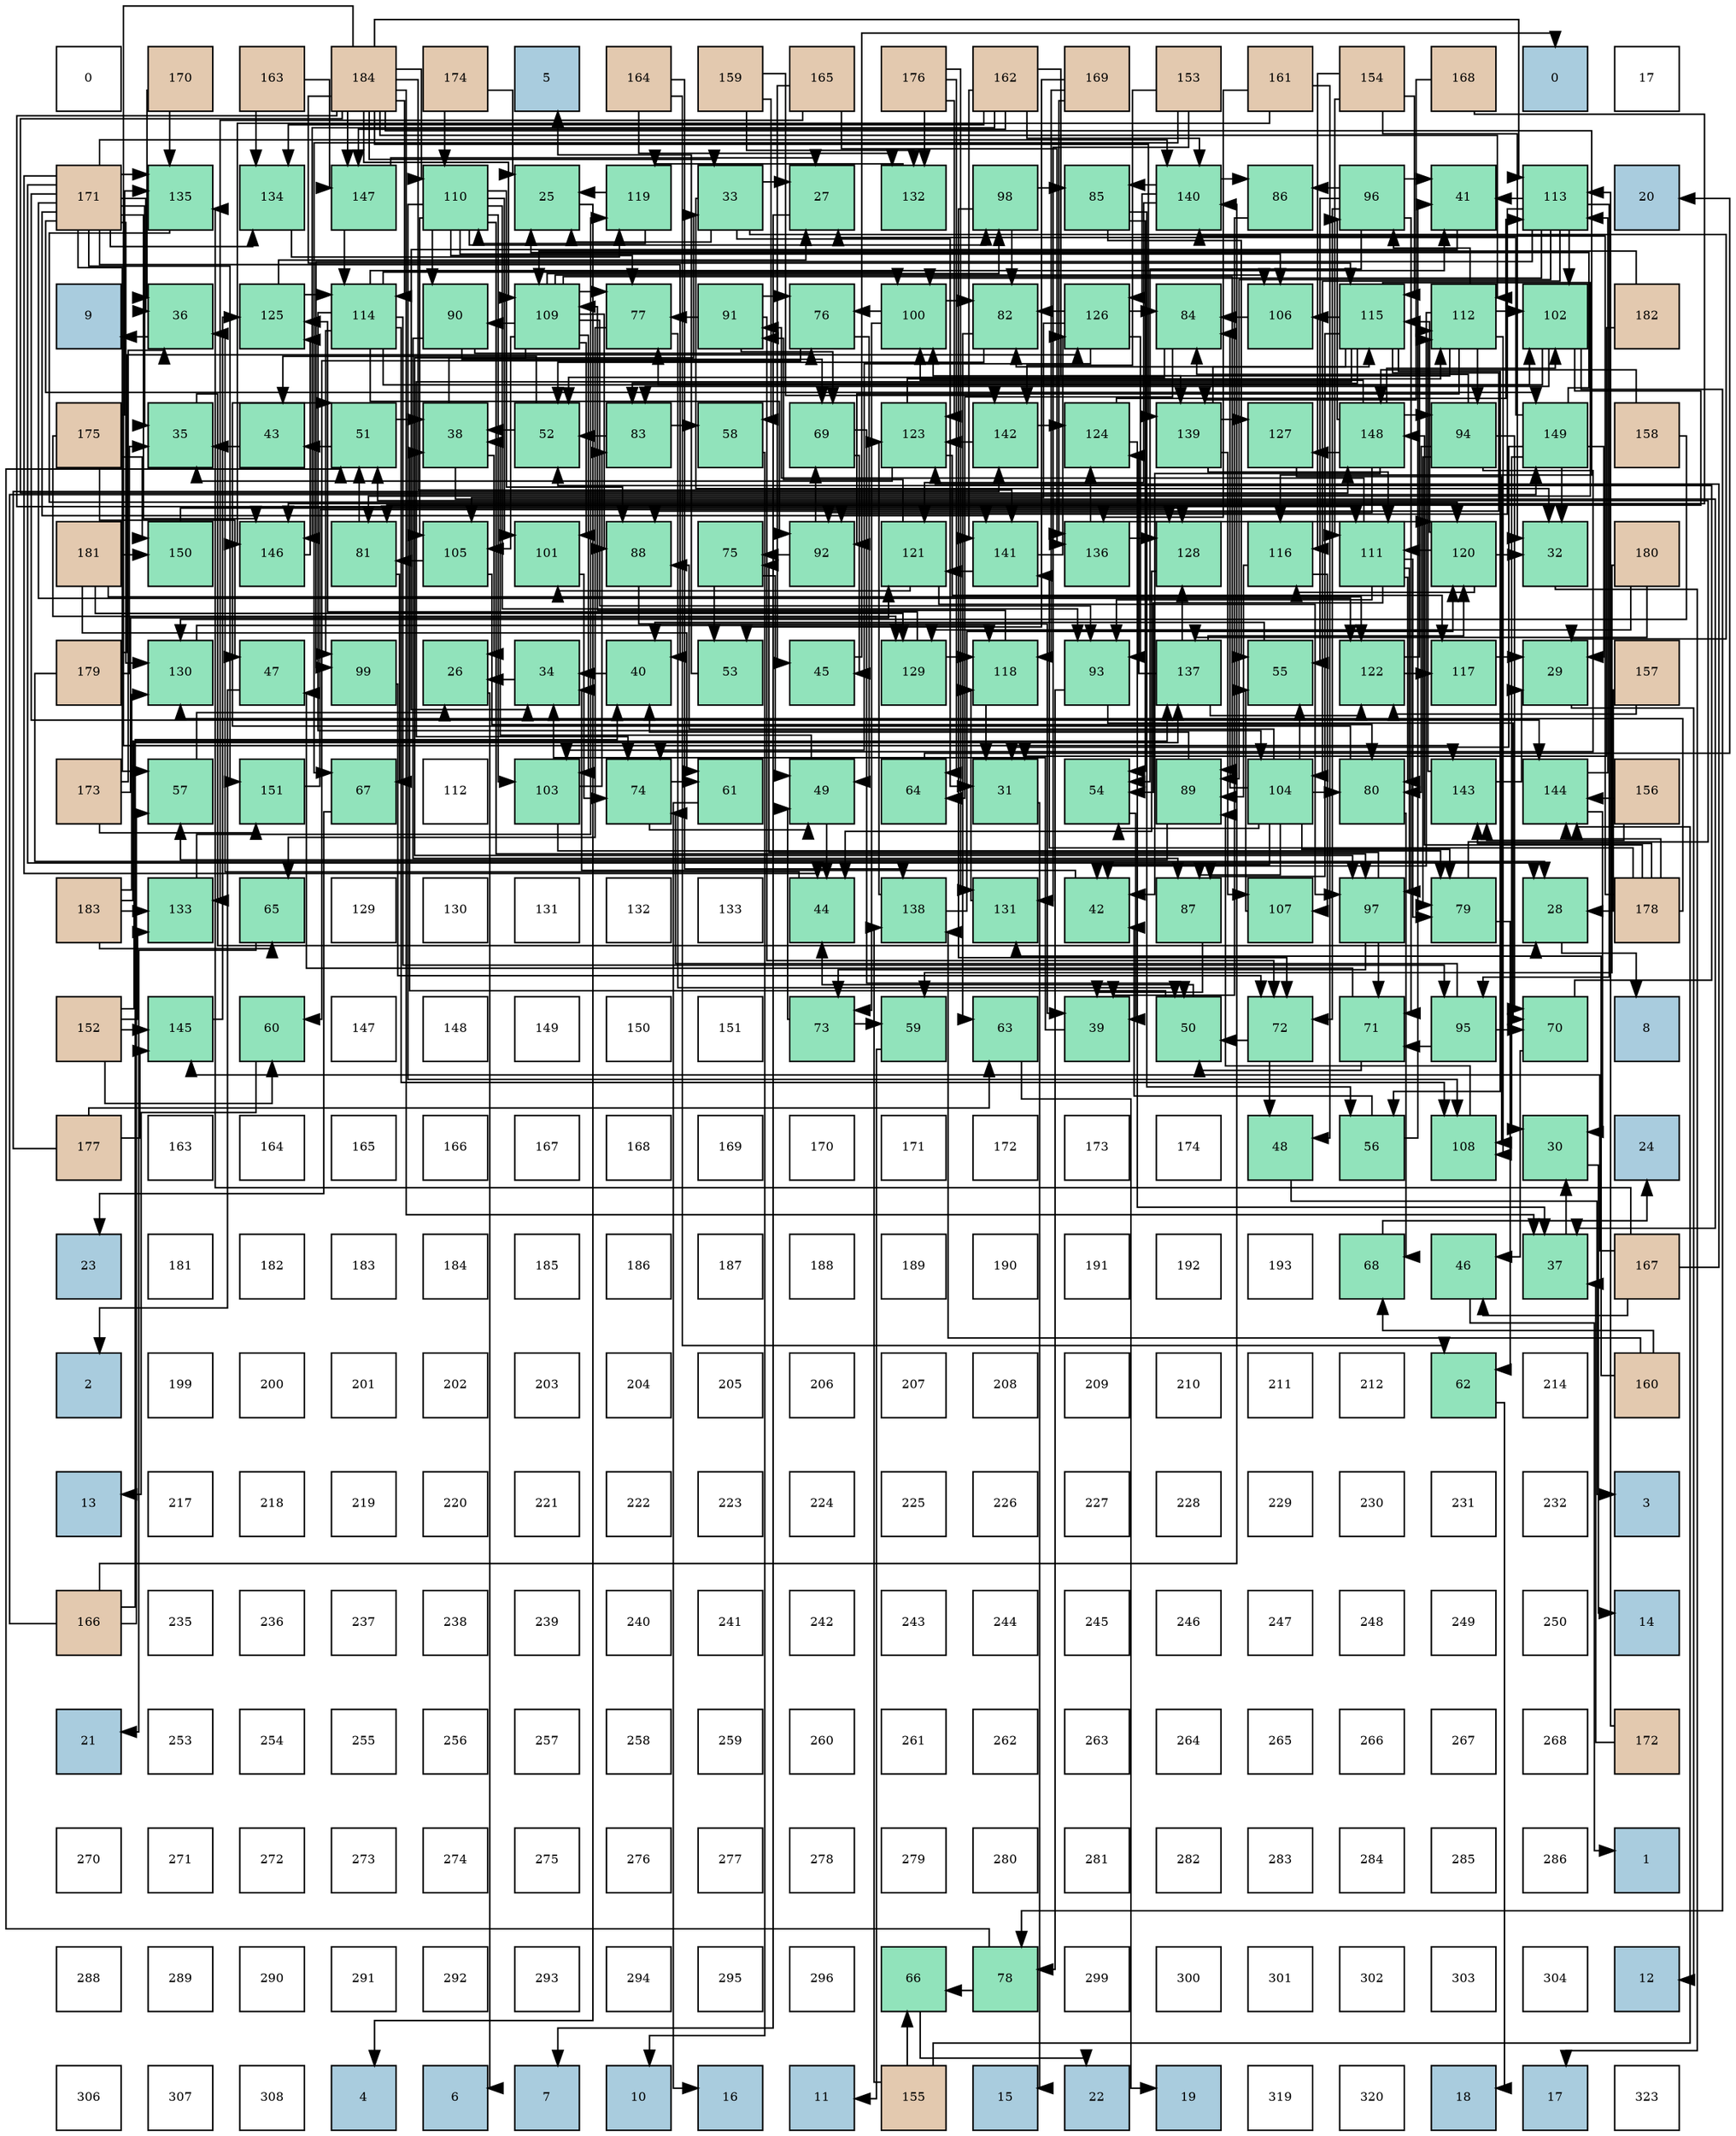 digraph layout{
 rankdir=TB;
 splines=ortho;
 node [style=filled shape=square fixedsize=true width=0.6];
0[label="0", fontsize=8, fillcolor="#ffffff"];
1[label="170", fontsize=8, fillcolor="#e3c9af"];
2[label="163", fontsize=8, fillcolor="#e3c9af"];
3[label="184", fontsize=8, fillcolor="#e3c9af"];
4[label="174", fontsize=8, fillcolor="#e3c9af"];
5[label="5", fontsize=8, fillcolor="#a9ccde"];
6[label="164", fontsize=8, fillcolor="#e3c9af"];
7[label="159", fontsize=8, fillcolor="#e3c9af"];
8[label="165", fontsize=8, fillcolor="#e3c9af"];
9[label="176", fontsize=8, fillcolor="#e3c9af"];
10[label="162", fontsize=8, fillcolor="#e3c9af"];
11[label="169", fontsize=8, fillcolor="#e3c9af"];
12[label="153", fontsize=8, fillcolor="#e3c9af"];
13[label="161", fontsize=8, fillcolor="#e3c9af"];
14[label="154", fontsize=8, fillcolor="#e3c9af"];
15[label="168", fontsize=8, fillcolor="#e3c9af"];
16[label="0", fontsize=8, fillcolor="#a9ccde"];
17[label="17", fontsize=8, fillcolor="#ffffff"];
18[label="171", fontsize=8, fillcolor="#e3c9af"];
19[label="135", fontsize=8, fillcolor="#91e3bb"];
20[label="134", fontsize=8, fillcolor="#91e3bb"];
21[label="147", fontsize=8, fillcolor="#91e3bb"];
22[label="110", fontsize=8, fillcolor="#91e3bb"];
23[label="25", fontsize=8, fillcolor="#91e3bb"];
24[label="119", fontsize=8, fillcolor="#91e3bb"];
25[label="33", fontsize=8, fillcolor="#91e3bb"];
26[label="27", fontsize=8, fillcolor="#91e3bb"];
27[label="132", fontsize=8, fillcolor="#91e3bb"];
28[label="98", fontsize=8, fillcolor="#91e3bb"];
29[label="85", fontsize=8, fillcolor="#91e3bb"];
30[label="140", fontsize=8, fillcolor="#91e3bb"];
31[label="86", fontsize=8, fillcolor="#91e3bb"];
32[label="96", fontsize=8, fillcolor="#91e3bb"];
33[label="41", fontsize=8, fillcolor="#91e3bb"];
34[label="113", fontsize=8, fillcolor="#91e3bb"];
35[label="20", fontsize=8, fillcolor="#a9ccde"];
36[label="9", fontsize=8, fillcolor="#a9ccde"];
37[label="36", fontsize=8, fillcolor="#91e3bb"];
38[label="125", fontsize=8, fillcolor="#91e3bb"];
39[label="114", fontsize=8, fillcolor="#91e3bb"];
40[label="90", fontsize=8, fillcolor="#91e3bb"];
41[label="109", fontsize=8, fillcolor="#91e3bb"];
42[label="77", fontsize=8, fillcolor="#91e3bb"];
43[label="91", fontsize=8, fillcolor="#91e3bb"];
44[label="76", fontsize=8, fillcolor="#91e3bb"];
45[label="100", fontsize=8, fillcolor="#91e3bb"];
46[label="82", fontsize=8, fillcolor="#91e3bb"];
47[label="126", fontsize=8, fillcolor="#91e3bb"];
48[label="84", fontsize=8, fillcolor="#91e3bb"];
49[label="106", fontsize=8, fillcolor="#91e3bb"];
50[label="115", fontsize=8, fillcolor="#91e3bb"];
51[label="112", fontsize=8, fillcolor="#91e3bb"];
52[label="102", fontsize=8, fillcolor="#91e3bb"];
53[label="182", fontsize=8, fillcolor="#e3c9af"];
54[label="175", fontsize=8, fillcolor="#e3c9af"];
55[label="35", fontsize=8, fillcolor="#91e3bb"];
56[label="43", fontsize=8, fillcolor="#91e3bb"];
57[label="51", fontsize=8, fillcolor="#91e3bb"];
58[label="38", fontsize=8, fillcolor="#91e3bb"];
59[label="52", fontsize=8, fillcolor="#91e3bb"];
60[label="83", fontsize=8, fillcolor="#91e3bb"];
61[label="58", fontsize=8, fillcolor="#91e3bb"];
62[label="69", fontsize=8, fillcolor="#91e3bb"];
63[label="123", fontsize=8, fillcolor="#91e3bb"];
64[label="142", fontsize=8, fillcolor="#91e3bb"];
65[label="124", fontsize=8, fillcolor="#91e3bb"];
66[label="139", fontsize=8, fillcolor="#91e3bb"];
67[label="127", fontsize=8, fillcolor="#91e3bb"];
68[label="148", fontsize=8, fillcolor="#91e3bb"];
69[label="94", fontsize=8, fillcolor="#91e3bb"];
70[label="149", fontsize=8, fillcolor="#91e3bb"];
71[label="158", fontsize=8, fillcolor="#e3c9af"];
72[label="181", fontsize=8, fillcolor="#e3c9af"];
73[label="150", fontsize=8, fillcolor="#91e3bb"];
74[label="146", fontsize=8, fillcolor="#91e3bb"];
75[label="81", fontsize=8, fillcolor="#91e3bb"];
76[label="105", fontsize=8, fillcolor="#91e3bb"];
77[label="101", fontsize=8, fillcolor="#91e3bb"];
78[label="88", fontsize=8, fillcolor="#91e3bb"];
79[label="75", fontsize=8, fillcolor="#91e3bb"];
80[label="92", fontsize=8, fillcolor="#91e3bb"];
81[label="121", fontsize=8, fillcolor="#91e3bb"];
82[label="141", fontsize=8, fillcolor="#91e3bb"];
83[label="136", fontsize=8, fillcolor="#91e3bb"];
84[label="128", fontsize=8, fillcolor="#91e3bb"];
85[label="116", fontsize=8, fillcolor="#91e3bb"];
86[label="111", fontsize=8, fillcolor="#91e3bb"];
87[label="120", fontsize=8, fillcolor="#91e3bb"];
88[label="32", fontsize=8, fillcolor="#91e3bb"];
89[label="180", fontsize=8, fillcolor="#e3c9af"];
90[label="179", fontsize=8, fillcolor="#e3c9af"];
91[label="130", fontsize=8, fillcolor="#91e3bb"];
92[label="47", fontsize=8, fillcolor="#91e3bb"];
93[label="99", fontsize=8, fillcolor="#91e3bb"];
94[label="26", fontsize=8, fillcolor="#91e3bb"];
95[label="34", fontsize=8, fillcolor="#91e3bb"];
96[label="40", fontsize=8, fillcolor="#91e3bb"];
97[label="53", fontsize=8, fillcolor="#91e3bb"];
98[label="45", fontsize=8, fillcolor="#91e3bb"];
99[label="129", fontsize=8, fillcolor="#91e3bb"];
100[label="118", fontsize=8, fillcolor="#91e3bb"];
101[label="93", fontsize=8, fillcolor="#91e3bb"];
102[label="137", fontsize=8, fillcolor="#91e3bb"];
103[label="55", fontsize=8, fillcolor="#91e3bb"];
104[label="122", fontsize=8, fillcolor="#91e3bb"];
105[label="117", fontsize=8, fillcolor="#91e3bb"];
106[label="29", fontsize=8, fillcolor="#91e3bb"];
107[label="157", fontsize=8, fillcolor="#e3c9af"];
108[label="173", fontsize=8, fillcolor="#e3c9af"];
109[label="57", fontsize=8, fillcolor="#91e3bb"];
110[label="151", fontsize=8, fillcolor="#91e3bb"];
111[label="67", fontsize=8, fillcolor="#91e3bb"];
112[label="112", fontsize=8, fillcolor="#ffffff"];
113[label="103", fontsize=8, fillcolor="#91e3bb"];
114[label="74", fontsize=8, fillcolor="#91e3bb"];
115[label="61", fontsize=8, fillcolor="#91e3bb"];
116[label="49", fontsize=8, fillcolor="#91e3bb"];
117[label="64", fontsize=8, fillcolor="#91e3bb"];
118[label="31", fontsize=8, fillcolor="#91e3bb"];
119[label="54", fontsize=8, fillcolor="#91e3bb"];
120[label="89", fontsize=8, fillcolor="#91e3bb"];
121[label="104", fontsize=8, fillcolor="#91e3bb"];
122[label="80", fontsize=8, fillcolor="#91e3bb"];
123[label="143", fontsize=8, fillcolor="#91e3bb"];
124[label="144", fontsize=8, fillcolor="#91e3bb"];
125[label="156", fontsize=8, fillcolor="#e3c9af"];
126[label="183", fontsize=8, fillcolor="#e3c9af"];
127[label="133", fontsize=8, fillcolor="#91e3bb"];
128[label="65", fontsize=8, fillcolor="#91e3bb"];
129[label="129", fontsize=8, fillcolor="#ffffff"];
130[label="130", fontsize=8, fillcolor="#ffffff"];
131[label="131", fontsize=8, fillcolor="#ffffff"];
132[label="132", fontsize=8, fillcolor="#ffffff"];
133[label="133", fontsize=8, fillcolor="#ffffff"];
134[label="44", fontsize=8, fillcolor="#91e3bb"];
135[label="138", fontsize=8, fillcolor="#91e3bb"];
136[label="131", fontsize=8, fillcolor="#91e3bb"];
137[label="42", fontsize=8, fillcolor="#91e3bb"];
138[label="87", fontsize=8, fillcolor="#91e3bb"];
139[label="107", fontsize=8, fillcolor="#91e3bb"];
140[label="97", fontsize=8, fillcolor="#91e3bb"];
141[label="79", fontsize=8, fillcolor="#91e3bb"];
142[label="28", fontsize=8, fillcolor="#91e3bb"];
143[label="178", fontsize=8, fillcolor="#e3c9af"];
144[label="152", fontsize=8, fillcolor="#e3c9af"];
145[label="145", fontsize=8, fillcolor="#91e3bb"];
146[label="60", fontsize=8, fillcolor="#91e3bb"];
147[label="147", fontsize=8, fillcolor="#ffffff"];
148[label="148", fontsize=8, fillcolor="#ffffff"];
149[label="149", fontsize=8, fillcolor="#ffffff"];
150[label="150", fontsize=8, fillcolor="#ffffff"];
151[label="151", fontsize=8, fillcolor="#ffffff"];
152[label="73", fontsize=8, fillcolor="#91e3bb"];
153[label="59", fontsize=8, fillcolor="#91e3bb"];
154[label="63", fontsize=8, fillcolor="#91e3bb"];
155[label="39", fontsize=8, fillcolor="#91e3bb"];
156[label="50", fontsize=8, fillcolor="#91e3bb"];
157[label="72", fontsize=8, fillcolor="#91e3bb"];
158[label="71", fontsize=8, fillcolor="#91e3bb"];
159[label="95", fontsize=8, fillcolor="#91e3bb"];
160[label="70", fontsize=8, fillcolor="#91e3bb"];
161[label="8", fontsize=8, fillcolor="#a9ccde"];
162[label="177", fontsize=8, fillcolor="#e3c9af"];
163[label="163", fontsize=8, fillcolor="#ffffff"];
164[label="164", fontsize=8, fillcolor="#ffffff"];
165[label="165", fontsize=8, fillcolor="#ffffff"];
166[label="166", fontsize=8, fillcolor="#ffffff"];
167[label="167", fontsize=8, fillcolor="#ffffff"];
168[label="168", fontsize=8, fillcolor="#ffffff"];
169[label="169", fontsize=8, fillcolor="#ffffff"];
170[label="170", fontsize=8, fillcolor="#ffffff"];
171[label="171", fontsize=8, fillcolor="#ffffff"];
172[label="172", fontsize=8, fillcolor="#ffffff"];
173[label="173", fontsize=8, fillcolor="#ffffff"];
174[label="174", fontsize=8, fillcolor="#ffffff"];
175[label="48", fontsize=8, fillcolor="#91e3bb"];
176[label="56", fontsize=8, fillcolor="#91e3bb"];
177[label="108", fontsize=8, fillcolor="#91e3bb"];
178[label="30", fontsize=8, fillcolor="#91e3bb"];
179[label="24", fontsize=8, fillcolor="#a9ccde"];
180[label="23", fontsize=8, fillcolor="#a9ccde"];
181[label="181", fontsize=8, fillcolor="#ffffff"];
182[label="182", fontsize=8, fillcolor="#ffffff"];
183[label="183", fontsize=8, fillcolor="#ffffff"];
184[label="184", fontsize=8, fillcolor="#ffffff"];
185[label="185", fontsize=8, fillcolor="#ffffff"];
186[label="186", fontsize=8, fillcolor="#ffffff"];
187[label="187", fontsize=8, fillcolor="#ffffff"];
188[label="188", fontsize=8, fillcolor="#ffffff"];
189[label="189", fontsize=8, fillcolor="#ffffff"];
190[label="190", fontsize=8, fillcolor="#ffffff"];
191[label="191", fontsize=8, fillcolor="#ffffff"];
192[label="192", fontsize=8, fillcolor="#ffffff"];
193[label="193", fontsize=8, fillcolor="#ffffff"];
194[label="68", fontsize=8, fillcolor="#91e3bb"];
195[label="46", fontsize=8, fillcolor="#91e3bb"];
196[label="37", fontsize=8, fillcolor="#91e3bb"];
197[label="167", fontsize=8, fillcolor="#e3c9af"];
198[label="2", fontsize=8, fillcolor="#a9ccde"];
199[label="199", fontsize=8, fillcolor="#ffffff"];
200[label="200", fontsize=8, fillcolor="#ffffff"];
201[label="201", fontsize=8, fillcolor="#ffffff"];
202[label="202", fontsize=8, fillcolor="#ffffff"];
203[label="203", fontsize=8, fillcolor="#ffffff"];
204[label="204", fontsize=8, fillcolor="#ffffff"];
205[label="205", fontsize=8, fillcolor="#ffffff"];
206[label="206", fontsize=8, fillcolor="#ffffff"];
207[label="207", fontsize=8, fillcolor="#ffffff"];
208[label="208", fontsize=8, fillcolor="#ffffff"];
209[label="209", fontsize=8, fillcolor="#ffffff"];
210[label="210", fontsize=8, fillcolor="#ffffff"];
211[label="211", fontsize=8, fillcolor="#ffffff"];
212[label="212", fontsize=8, fillcolor="#ffffff"];
213[label="62", fontsize=8, fillcolor="#91e3bb"];
214[label="214", fontsize=8, fillcolor="#ffffff"];
215[label="160", fontsize=8, fillcolor="#e3c9af"];
216[label="13", fontsize=8, fillcolor="#a9ccde"];
217[label="217", fontsize=8, fillcolor="#ffffff"];
218[label="218", fontsize=8, fillcolor="#ffffff"];
219[label="219", fontsize=8, fillcolor="#ffffff"];
220[label="220", fontsize=8, fillcolor="#ffffff"];
221[label="221", fontsize=8, fillcolor="#ffffff"];
222[label="222", fontsize=8, fillcolor="#ffffff"];
223[label="223", fontsize=8, fillcolor="#ffffff"];
224[label="224", fontsize=8, fillcolor="#ffffff"];
225[label="225", fontsize=8, fillcolor="#ffffff"];
226[label="226", fontsize=8, fillcolor="#ffffff"];
227[label="227", fontsize=8, fillcolor="#ffffff"];
228[label="228", fontsize=8, fillcolor="#ffffff"];
229[label="229", fontsize=8, fillcolor="#ffffff"];
230[label="230", fontsize=8, fillcolor="#ffffff"];
231[label="231", fontsize=8, fillcolor="#ffffff"];
232[label="232", fontsize=8, fillcolor="#ffffff"];
233[label="3", fontsize=8, fillcolor="#a9ccde"];
234[label="166", fontsize=8, fillcolor="#e3c9af"];
235[label="235", fontsize=8, fillcolor="#ffffff"];
236[label="236", fontsize=8, fillcolor="#ffffff"];
237[label="237", fontsize=8, fillcolor="#ffffff"];
238[label="238", fontsize=8, fillcolor="#ffffff"];
239[label="239", fontsize=8, fillcolor="#ffffff"];
240[label="240", fontsize=8, fillcolor="#ffffff"];
241[label="241", fontsize=8, fillcolor="#ffffff"];
242[label="242", fontsize=8, fillcolor="#ffffff"];
243[label="243", fontsize=8, fillcolor="#ffffff"];
244[label="244", fontsize=8, fillcolor="#ffffff"];
245[label="245", fontsize=8, fillcolor="#ffffff"];
246[label="246", fontsize=8, fillcolor="#ffffff"];
247[label="247", fontsize=8, fillcolor="#ffffff"];
248[label="248", fontsize=8, fillcolor="#ffffff"];
249[label="249", fontsize=8, fillcolor="#ffffff"];
250[label="250", fontsize=8, fillcolor="#ffffff"];
251[label="14", fontsize=8, fillcolor="#a9ccde"];
252[label="21", fontsize=8, fillcolor="#a9ccde"];
253[label="253", fontsize=8, fillcolor="#ffffff"];
254[label="254", fontsize=8, fillcolor="#ffffff"];
255[label="255", fontsize=8, fillcolor="#ffffff"];
256[label="256", fontsize=8, fillcolor="#ffffff"];
257[label="257", fontsize=8, fillcolor="#ffffff"];
258[label="258", fontsize=8, fillcolor="#ffffff"];
259[label="259", fontsize=8, fillcolor="#ffffff"];
260[label="260", fontsize=8, fillcolor="#ffffff"];
261[label="261", fontsize=8, fillcolor="#ffffff"];
262[label="262", fontsize=8, fillcolor="#ffffff"];
263[label="263", fontsize=8, fillcolor="#ffffff"];
264[label="264", fontsize=8, fillcolor="#ffffff"];
265[label="265", fontsize=8, fillcolor="#ffffff"];
266[label="266", fontsize=8, fillcolor="#ffffff"];
267[label="267", fontsize=8, fillcolor="#ffffff"];
268[label="268", fontsize=8, fillcolor="#ffffff"];
269[label="172", fontsize=8, fillcolor="#e3c9af"];
270[label="270", fontsize=8, fillcolor="#ffffff"];
271[label="271", fontsize=8, fillcolor="#ffffff"];
272[label="272", fontsize=8, fillcolor="#ffffff"];
273[label="273", fontsize=8, fillcolor="#ffffff"];
274[label="274", fontsize=8, fillcolor="#ffffff"];
275[label="275", fontsize=8, fillcolor="#ffffff"];
276[label="276", fontsize=8, fillcolor="#ffffff"];
277[label="277", fontsize=8, fillcolor="#ffffff"];
278[label="278", fontsize=8, fillcolor="#ffffff"];
279[label="279", fontsize=8, fillcolor="#ffffff"];
280[label="280", fontsize=8, fillcolor="#ffffff"];
281[label="281", fontsize=8, fillcolor="#ffffff"];
282[label="282", fontsize=8, fillcolor="#ffffff"];
283[label="283", fontsize=8, fillcolor="#ffffff"];
284[label="284", fontsize=8, fillcolor="#ffffff"];
285[label="285", fontsize=8, fillcolor="#ffffff"];
286[label="286", fontsize=8, fillcolor="#ffffff"];
287[label="1", fontsize=8, fillcolor="#a9ccde"];
288[label="288", fontsize=8, fillcolor="#ffffff"];
289[label="289", fontsize=8, fillcolor="#ffffff"];
290[label="290", fontsize=8, fillcolor="#ffffff"];
291[label="291", fontsize=8, fillcolor="#ffffff"];
292[label="292", fontsize=8, fillcolor="#ffffff"];
293[label="293", fontsize=8, fillcolor="#ffffff"];
294[label="294", fontsize=8, fillcolor="#ffffff"];
295[label="295", fontsize=8, fillcolor="#ffffff"];
296[label="296", fontsize=8, fillcolor="#ffffff"];
297[label="66", fontsize=8, fillcolor="#91e3bb"];
298[label="78", fontsize=8, fillcolor="#91e3bb"];
299[label="299", fontsize=8, fillcolor="#ffffff"];
300[label="300", fontsize=8, fillcolor="#ffffff"];
301[label="301", fontsize=8, fillcolor="#ffffff"];
302[label="302", fontsize=8, fillcolor="#ffffff"];
303[label="303", fontsize=8, fillcolor="#ffffff"];
304[label="304", fontsize=8, fillcolor="#ffffff"];
305[label="12", fontsize=8, fillcolor="#a9ccde"];
306[label="306", fontsize=8, fillcolor="#ffffff"];
307[label="307", fontsize=8, fillcolor="#ffffff"];
308[label="308", fontsize=8, fillcolor="#ffffff"];
309[label="4", fontsize=8, fillcolor="#a9ccde"];
310[label="6", fontsize=8, fillcolor="#a9ccde"];
311[label="7", fontsize=8, fillcolor="#a9ccde"];
312[label="10", fontsize=8, fillcolor="#a9ccde"];
313[label="16", fontsize=8, fillcolor="#a9ccde"];
314[label="11", fontsize=8, fillcolor="#a9ccde"];
315[label="155", fontsize=8, fillcolor="#e3c9af"];
316[label="15", fontsize=8, fillcolor="#a9ccde"];
317[label="22", fontsize=8, fillcolor="#a9ccde"];
318[label="19", fontsize=8, fillcolor="#a9ccde"];
319[label="319", fontsize=8, fillcolor="#ffffff"];
320[label="320", fontsize=8, fillcolor="#ffffff"];
321[label="18", fontsize=8, fillcolor="#a9ccde"];
322[label="17", fontsize=8, fillcolor="#a9ccde"];
323[label="323", fontsize=8, fillcolor="#ffffff"];
edge [constraint=false, style=vis];23 -> 309;
94 -> 310;
26 -> 311;
142 -> 161;
106 -> 305;
178 -> 251;
118 -> 316;
88 -> 322;
25 -> 23;
25 -> 26;
25 -> 106;
25 -> 118;
25 -> 88;
95 -> 94;
55 -> 142;
37 -> 36;
196 -> 178;
58 -> 94;
58 -> 25;
58 -> 196;
155 -> 95;
96 -> 95;
33 -> 95;
137 -> 95;
56 -> 55;
134 -> 37;
98 -> 16;
195 -> 287;
92 -> 198;
175 -> 233;
116 -> 58;
116 -> 134;
156 -> 58;
156 -> 134;
57 -> 58;
57 -> 56;
59 -> 58;
59 -> 56;
97 -> 5;
119 -> 155;
103 -> 96;
176 -> 33;
176 -> 137;
109 -> 94;
61 -> 312;
153 -> 314;
146 -> 216;
115 -> 313;
213 -> 321;
154 -> 318;
117 -> 35;
128 -> 252;
297 -> 317;
111 -> 180;
194 -> 179;
62 -> 98;
62 -> 156;
160 -> 195;
160 -> 59;
158 -> 92;
158 -> 156;
157 -> 175;
157 -> 156;
152 -> 116;
152 -> 153;
114 -> 116;
114 -> 115;
79 -> 116;
79 -> 97;
44 -> 116;
44 -> 146;
42 -> 156;
42 -> 128;
298 -> 57;
298 -> 297;
141 -> 57;
141 -> 213;
122 -> 57;
122 -> 194;
75 -> 57;
75 -> 111;
46 -> 59;
46 -> 154;
60 -> 59;
60 -> 61;
48 -> 59;
48 -> 117;
29 -> 119;
29 -> 103;
29 -> 176;
31 -> 155;
138 -> 155;
78 -> 155;
120 -> 96;
120 -> 109;
40 -> 62;
40 -> 44;
40 -> 138;
43 -> 62;
43 -> 157;
43 -> 44;
43 -> 42;
80 -> 62;
80 -> 79;
101 -> 160;
101 -> 298;
69 -> 160;
69 -> 114;
69 -> 141;
69 -> 122;
69 -> 48;
159 -> 160;
159 -> 158;
159 -> 114;
32 -> 33;
32 -> 119;
32 -> 103;
32 -> 158;
32 -> 157;
32 -> 31;
140 -> 158;
140 -> 152;
140 -> 79;
28 -> 157;
28 -> 46;
28 -> 29;
93 -> 157;
45 -> 152;
45 -> 44;
45 -> 46;
77 -> 114;
52 -> 42;
52 -> 298;
52 -> 75;
52 -> 60;
113 -> 141;
113 -> 60;
121 -> 137;
121 -> 119;
121 -> 103;
121 -> 141;
121 -> 122;
121 -> 48;
121 -> 138;
121 -> 78;
76 -> 122;
76 -> 75;
49 -> 48;
139 -> 103;
177 -> 120;
41 -> 42;
41 -> 78;
41 -> 120;
41 -> 40;
41 -> 101;
41 -> 140;
41 -> 28;
41 -> 77;
41 -> 113;
41 -> 76;
41 -> 49;
22 -> 42;
22 -> 78;
22 -> 40;
22 -> 101;
22 -> 140;
22 -> 28;
22 -> 77;
22 -> 113;
22 -> 76;
22 -> 49;
22 -> 177;
86 -> 119;
86 -> 141;
86 -> 122;
86 -> 43;
86 -> 101;
86 -> 140;
51 -> 137;
51 -> 80;
51 -> 69;
51 -> 32;
51 -> 45;
51 -> 52;
51 -> 177;
34 -> 33;
34 -> 120;
34 -> 80;
34 -> 159;
34 -> 93;
34 -> 45;
34 -> 52;
34 -> 121;
39 -> 33;
39 -> 80;
39 -> 159;
39 -> 93;
39 -> 45;
39 -> 52;
39 -> 121;
39 -> 177;
50 -> 176;
50 -> 114;
50 -> 75;
50 -> 46;
50 -> 60;
50 -> 138;
50 -> 78;
50 -> 49;
85 -> 120;
85 -> 139;
105 -> 106;
100 -> 118;
100 -> 41;
24 -> 23;
24 -> 22;
87 -> 88;
87 -> 86;
87 -> 50;
87 -> 85;
81 -> 43;
81 -> 140;
81 -> 77;
104 -> 51;
104 -> 105;
63 -> 55;
63 -> 51;
63 -> 105;
65 -> 196;
65 -> 34;
38 -> 26;
38 -> 39;
47 -> 46;
47 -> 48;
47 -> 101;
47 -> 113;
47 -> 76;
67 -> 177;
84 -> 134;
99 -> 100;
99 -> 38;
91 -> 100;
136 -> 100;
27 -> 24;
127 -> 24;
20 -> 24;
19 -> 87;
83 -> 87;
83 -> 65;
83 -> 84;
102 -> 87;
102 -> 104;
102 -> 65;
102 -> 84;
135 -> 87;
135 -> 63;
66 -> 139;
66 -> 86;
66 -> 50;
66 -> 67;
30 -> 29;
30 -> 31;
30 -> 81;
30 -> 47;
82 -> 81;
82 -> 47;
64 -> 63;
64 -> 65;
123 -> 106;
123 -> 51;
124 -> 178;
124 -> 34;
145 -> 38;
74 -> 38;
21 -> 26;
21 -> 39;
68 -> 137;
68 -> 80;
68 -> 69;
68 -> 32;
68 -> 45;
68 -> 52;
68 -> 67;
70 -> 23;
70 -> 26;
70 -> 106;
70 -> 178;
70 -> 118;
70 -> 88;
73 -> 84;
110 -> 84;
144 -> 146;
144 -> 127;
144 -> 102;
144 -> 145;
12 -> 111;
12 -> 136;
12 -> 64;
14 -> 88;
14 -> 86;
14 -> 50;
14 -> 85;
315 -> 297;
315 -> 135;
315 -> 124;
125 -> 123;
125 -> 124;
107 -> 142;
107 -> 104;
71 -> 91;
71 -> 68;
7 -> 61;
7 -> 27;
7 -> 64;
215 -> 194;
215 -> 136;
215 -> 135;
13 -> 175;
13 -> 83;
13 -> 74;
10 -> 20;
10 -> 66;
10 -> 30;
10 -> 82;
10 -> 74;
10 -> 21;
2 -> 20;
2 -> 21;
6 -> 213;
6 -> 27;
6 -> 135;
8 -> 98;
8 -> 127;
8 -> 83;
234 -> 96;
234 -> 109;
234 -> 30;
234 -> 70;
197 -> 195;
197 -> 63;
197 -> 19;
197 -> 145;
15 -> 66;
15 -> 74;
11 -> 97;
11 -> 100;
11 -> 83;
1 -> 37;
1 -> 19;
18 -> 142;
18 -> 55;
18 -> 37;
18 -> 96;
18 -> 134;
18 -> 109;
18 -> 104;
18 -> 91;
18 -> 20;
18 -> 19;
18 -> 30;
18 -> 82;
18 -> 124;
18 -> 74;
18 -> 70;
18 -> 110;
269 -> 196;
269 -> 34;
108 -> 37;
108 -> 81;
108 -> 110;
4 -> 23;
4 -> 22;
54 -> 92;
54 -> 99;
54 -> 19;
54 -> 73;
9 -> 117;
9 -> 63;
9 -> 136;
9 -> 27;
162 -> 154;
162 -> 64;
162 -> 145;
143 -> 91;
143 -> 30;
143 -> 82;
143 -> 123;
143 -> 124;
143 -> 68;
90 -> 142;
90 -> 55;
90 -> 47;
89 -> 153;
89 -> 99;
89 -> 102;
72 -> 115;
72 -> 104;
72 -> 99;
72 -> 73;
53 -> 118;
53 -> 41;
126 -> 128;
126 -> 91;
126 -> 127;
126 -> 102;
3 -> 25;
3 -> 196;
3 -> 41;
3 -> 22;
3 -> 86;
3 -> 51;
3 -> 34;
3 -> 39;
3 -> 50;
3 -> 85;
3 -> 66;
3 -> 82;
3 -> 123;
3 -> 21;
3 -> 68;
edge [constraint=true, style=invis];
0 -> 18 -> 36 -> 54 -> 72 -> 90 -> 108 -> 126 -> 144 -> 162 -> 180 -> 198 -> 216 -> 234 -> 252 -> 270 -> 288 -> 306;
1 -> 19 -> 37 -> 55 -> 73 -> 91 -> 109 -> 127 -> 145 -> 163 -> 181 -> 199 -> 217 -> 235 -> 253 -> 271 -> 289 -> 307;
2 -> 20 -> 38 -> 56 -> 74 -> 92 -> 110 -> 128 -> 146 -> 164 -> 182 -> 200 -> 218 -> 236 -> 254 -> 272 -> 290 -> 308;
3 -> 21 -> 39 -> 57 -> 75 -> 93 -> 111 -> 129 -> 147 -> 165 -> 183 -> 201 -> 219 -> 237 -> 255 -> 273 -> 291 -> 309;
4 -> 22 -> 40 -> 58 -> 76 -> 94 -> 112 -> 130 -> 148 -> 166 -> 184 -> 202 -> 220 -> 238 -> 256 -> 274 -> 292 -> 310;
5 -> 23 -> 41 -> 59 -> 77 -> 95 -> 113 -> 131 -> 149 -> 167 -> 185 -> 203 -> 221 -> 239 -> 257 -> 275 -> 293 -> 311;
6 -> 24 -> 42 -> 60 -> 78 -> 96 -> 114 -> 132 -> 150 -> 168 -> 186 -> 204 -> 222 -> 240 -> 258 -> 276 -> 294 -> 312;
7 -> 25 -> 43 -> 61 -> 79 -> 97 -> 115 -> 133 -> 151 -> 169 -> 187 -> 205 -> 223 -> 241 -> 259 -> 277 -> 295 -> 313;
8 -> 26 -> 44 -> 62 -> 80 -> 98 -> 116 -> 134 -> 152 -> 170 -> 188 -> 206 -> 224 -> 242 -> 260 -> 278 -> 296 -> 314;
9 -> 27 -> 45 -> 63 -> 81 -> 99 -> 117 -> 135 -> 153 -> 171 -> 189 -> 207 -> 225 -> 243 -> 261 -> 279 -> 297 -> 315;
10 -> 28 -> 46 -> 64 -> 82 -> 100 -> 118 -> 136 -> 154 -> 172 -> 190 -> 208 -> 226 -> 244 -> 262 -> 280 -> 298 -> 316;
11 -> 29 -> 47 -> 65 -> 83 -> 101 -> 119 -> 137 -> 155 -> 173 -> 191 -> 209 -> 227 -> 245 -> 263 -> 281 -> 299 -> 317;
12 -> 30 -> 48 -> 66 -> 84 -> 102 -> 120 -> 138 -> 156 -> 174 -> 192 -> 210 -> 228 -> 246 -> 264 -> 282 -> 300 -> 318;
13 -> 31 -> 49 -> 67 -> 85 -> 103 -> 121 -> 139 -> 157 -> 175 -> 193 -> 211 -> 229 -> 247 -> 265 -> 283 -> 301 -> 319;
14 -> 32 -> 50 -> 68 -> 86 -> 104 -> 122 -> 140 -> 158 -> 176 -> 194 -> 212 -> 230 -> 248 -> 266 -> 284 -> 302 -> 320;
15 -> 33 -> 51 -> 69 -> 87 -> 105 -> 123 -> 141 -> 159 -> 177 -> 195 -> 213 -> 231 -> 249 -> 267 -> 285 -> 303 -> 321;
16 -> 34 -> 52 -> 70 -> 88 -> 106 -> 124 -> 142 -> 160 -> 178 -> 196 -> 214 -> 232 -> 250 -> 268 -> 286 -> 304 -> 322;
17 -> 35 -> 53 -> 71 -> 89 -> 107 -> 125 -> 143 -> 161 -> 179 -> 197 -> 215 -> 233 -> 251 -> 269 -> 287 -> 305 -> 323;
rank = same {0 -> 1 -> 2 -> 3 -> 4 -> 5 -> 6 -> 7 -> 8 -> 9 -> 10 -> 11 -> 12 -> 13 -> 14 -> 15 -> 16 -> 17};
rank = same {18 -> 19 -> 20 -> 21 -> 22 -> 23 -> 24 -> 25 -> 26 -> 27 -> 28 -> 29 -> 30 -> 31 -> 32 -> 33 -> 34 -> 35};
rank = same {36 -> 37 -> 38 -> 39 -> 40 -> 41 -> 42 -> 43 -> 44 -> 45 -> 46 -> 47 -> 48 -> 49 -> 50 -> 51 -> 52 -> 53};
rank = same {54 -> 55 -> 56 -> 57 -> 58 -> 59 -> 60 -> 61 -> 62 -> 63 -> 64 -> 65 -> 66 -> 67 -> 68 -> 69 -> 70 -> 71};
rank = same {72 -> 73 -> 74 -> 75 -> 76 -> 77 -> 78 -> 79 -> 80 -> 81 -> 82 -> 83 -> 84 -> 85 -> 86 -> 87 -> 88 -> 89};
rank = same {90 -> 91 -> 92 -> 93 -> 94 -> 95 -> 96 -> 97 -> 98 -> 99 -> 100 -> 101 -> 102 -> 103 -> 104 -> 105 -> 106 -> 107};
rank = same {108 -> 109 -> 110 -> 111 -> 112 -> 113 -> 114 -> 115 -> 116 -> 117 -> 118 -> 119 -> 120 -> 121 -> 122 -> 123 -> 124 -> 125};
rank = same {126 -> 127 -> 128 -> 129 -> 130 -> 131 -> 132 -> 133 -> 134 -> 135 -> 136 -> 137 -> 138 -> 139 -> 140 -> 141 -> 142 -> 143};
rank = same {144 -> 145 -> 146 -> 147 -> 148 -> 149 -> 150 -> 151 -> 152 -> 153 -> 154 -> 155 -> 156 -> 157 -> 158 -> 159 -> 160 -> 161};
rank = same {162 -> 163 -> 164 -> 165 -> 166 -> 167 -> 168 -> 169 -> 170 -> 171 -> 172 -> 173 -> 174 -> 175 -> 176 -> 177 -> 178 -> 179};
rank = same {180 -> 181 -> 182 -> 183 -> 184 -> 185 -> 186 -> 187 -> 188 -> 189 -> 190 -> 191 -> 192 -> 193 -> 194 -> 195 -> 196 -> 197};
rank = same {198 -> 199 -> 200 -> 201 -> 202 -> 203 -> 204 -> 205 -> 206 -> 207 -> 208 -> 209 -> 210 -> 211 -> 212 -> 213 -> 214 -> 215};
rank = same {216 -> 217 -> 218 -> 219 -> 220 -> 221 -> 222 -> 223 -> 224 -> 225 -> 226 -> 227 -> 228 -> 229 -> 230 -> 231 -> 232 -> 233};
rank = same {234 -> 235 -> 236 -> 237 -> 238 -> 239 -> 240 -> 241 -> 242 -> 243 -> 244 -> 245 -> 246 -> 247 -> 248 -> 249 -> 250 -> 251};
rank = same {252 -> 253 -> 254 -> 255 -> 256 -> 257 -> 258 -> 259 -> 260 -> 261 -> 262 -> 263 -> 264 -> 265 -> 266 -> 267 -> 268 -> 269};
rank = same {270 -> 271 -> 272 -> 273 -> 274 -> 275 -> 276 -> 277 -> 278 -> 279 -> 280 -> 281 -> 282 -> 283 -> 284 -> 285 -> 286 -> 287};
rank = same {288 -> 289 -> 290 -> 291 -> 292 -> 293 -> 294 -> 295 -> 296 -> 297 -> 298 -> 299 -> 300 -> 301 -> 302 -> 303 -> 304 -> 305};
rank = same {306 -> 307 -> 308 -> 309 -> 310 -> 311 -> 312 -> 313 -> 314 -> 315 -> 316 -> 317 -> 318 -> 319 -> 320 -> 321 -> 322 -> 323};
}